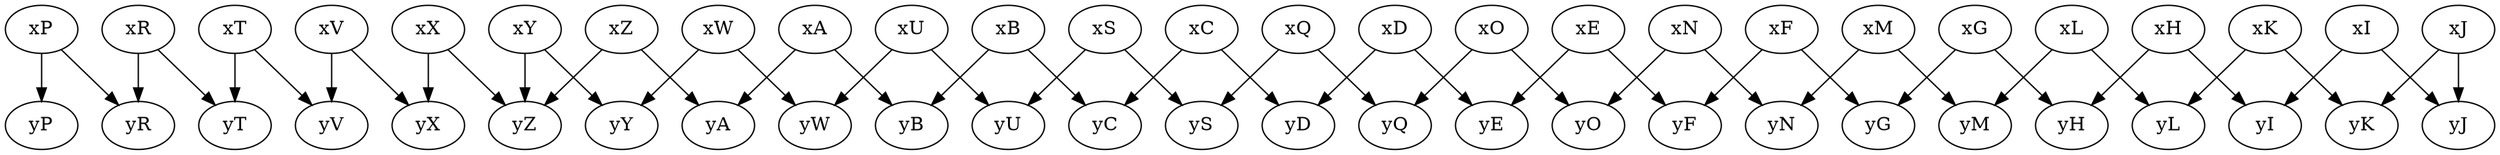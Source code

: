 digraph channel {
    xA -> yA, yB [ prob = 0.5 ];
    xB -> yB, yC [ prob = 0.5 ];
    xC -> yC, yD [ prob = 0.5 ];
    xD -> yD, yE [ prob = 0.5 ];
    xE -> yE, yF [ prob = 0.5 ];
    xF -> yF, yG [ prob = 0.5 ];
    xG -> yG, yH [ prob = 0.5 ];
    xH -> yH, yI [ prob = 0.5 ];
    xI -> yI, yJ [ prob = 0.5 ];
    xJ -> yJ, yK [ prob = 0.5 ];
    xK -> yK, yL [ prob = 0.5 ];
    xL -> yL, yM [ prob = 0.5 ];
    xM -> yM, yN [ prob = 0.5 ];
    xN -> yN, yO [ prob = 0.5 ];
    xO -> yO, yQ [ prob = 0.5 ];
    xP -> yP, yR [ prob = 0.5 ];
    xQ -> yQ, yS [ prob = 0.5 ];
    xR -> yR, yT [ prob = 0.5 ];
    xS -> yS, yU [ prob = 0.5 ];
    xT -> yT, yV [ prob = 0.5 ];
    xU -> yU, yW [ prob = 0.5 ];
    xV -> yV, yX [ prob = 0.5 ];
    xW -> yW, yY [ prob = 0.5 ];
    xX -> yX, yZ [ prob = 0.5 ];
    xY -> yY, yZ [ prob = 0.5 ];
    xZ -> yZ, yA [ prob = 0.5 ];
}
